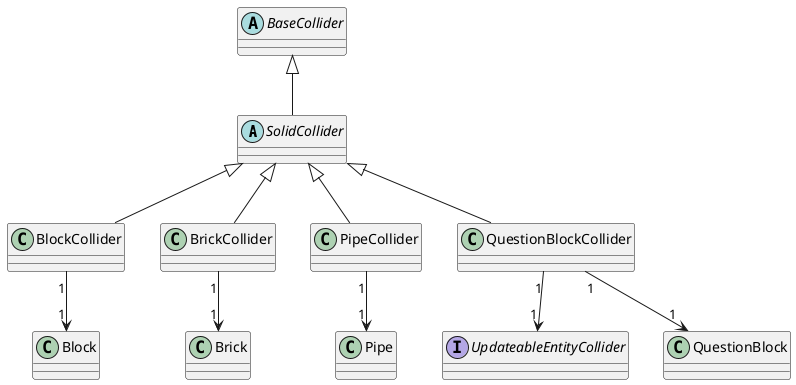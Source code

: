 @startuml
abstract SolidCollider
abstract BaseCollider

interface UpdateableEntityCollider

BlockCollider -u-|> SolidCollider
BlockCollider "1" --> "1" Block

BrickCollider -u-|> SolidCollider
BrickCollider "1" --> "1" Brick

PipeCollider -u-|> SolidCollider
PipeCollider "1" --> "1" Pipe

QuestionBlockCollider -u-|> SolidCollider
QuestionBlockCollider "1" --> "1" UpdateableEntityCollider
QuestionBlockCollider "1" --> "1" QuestionBlock

SolidCollider -u-|> BaseCollider

@enduml
